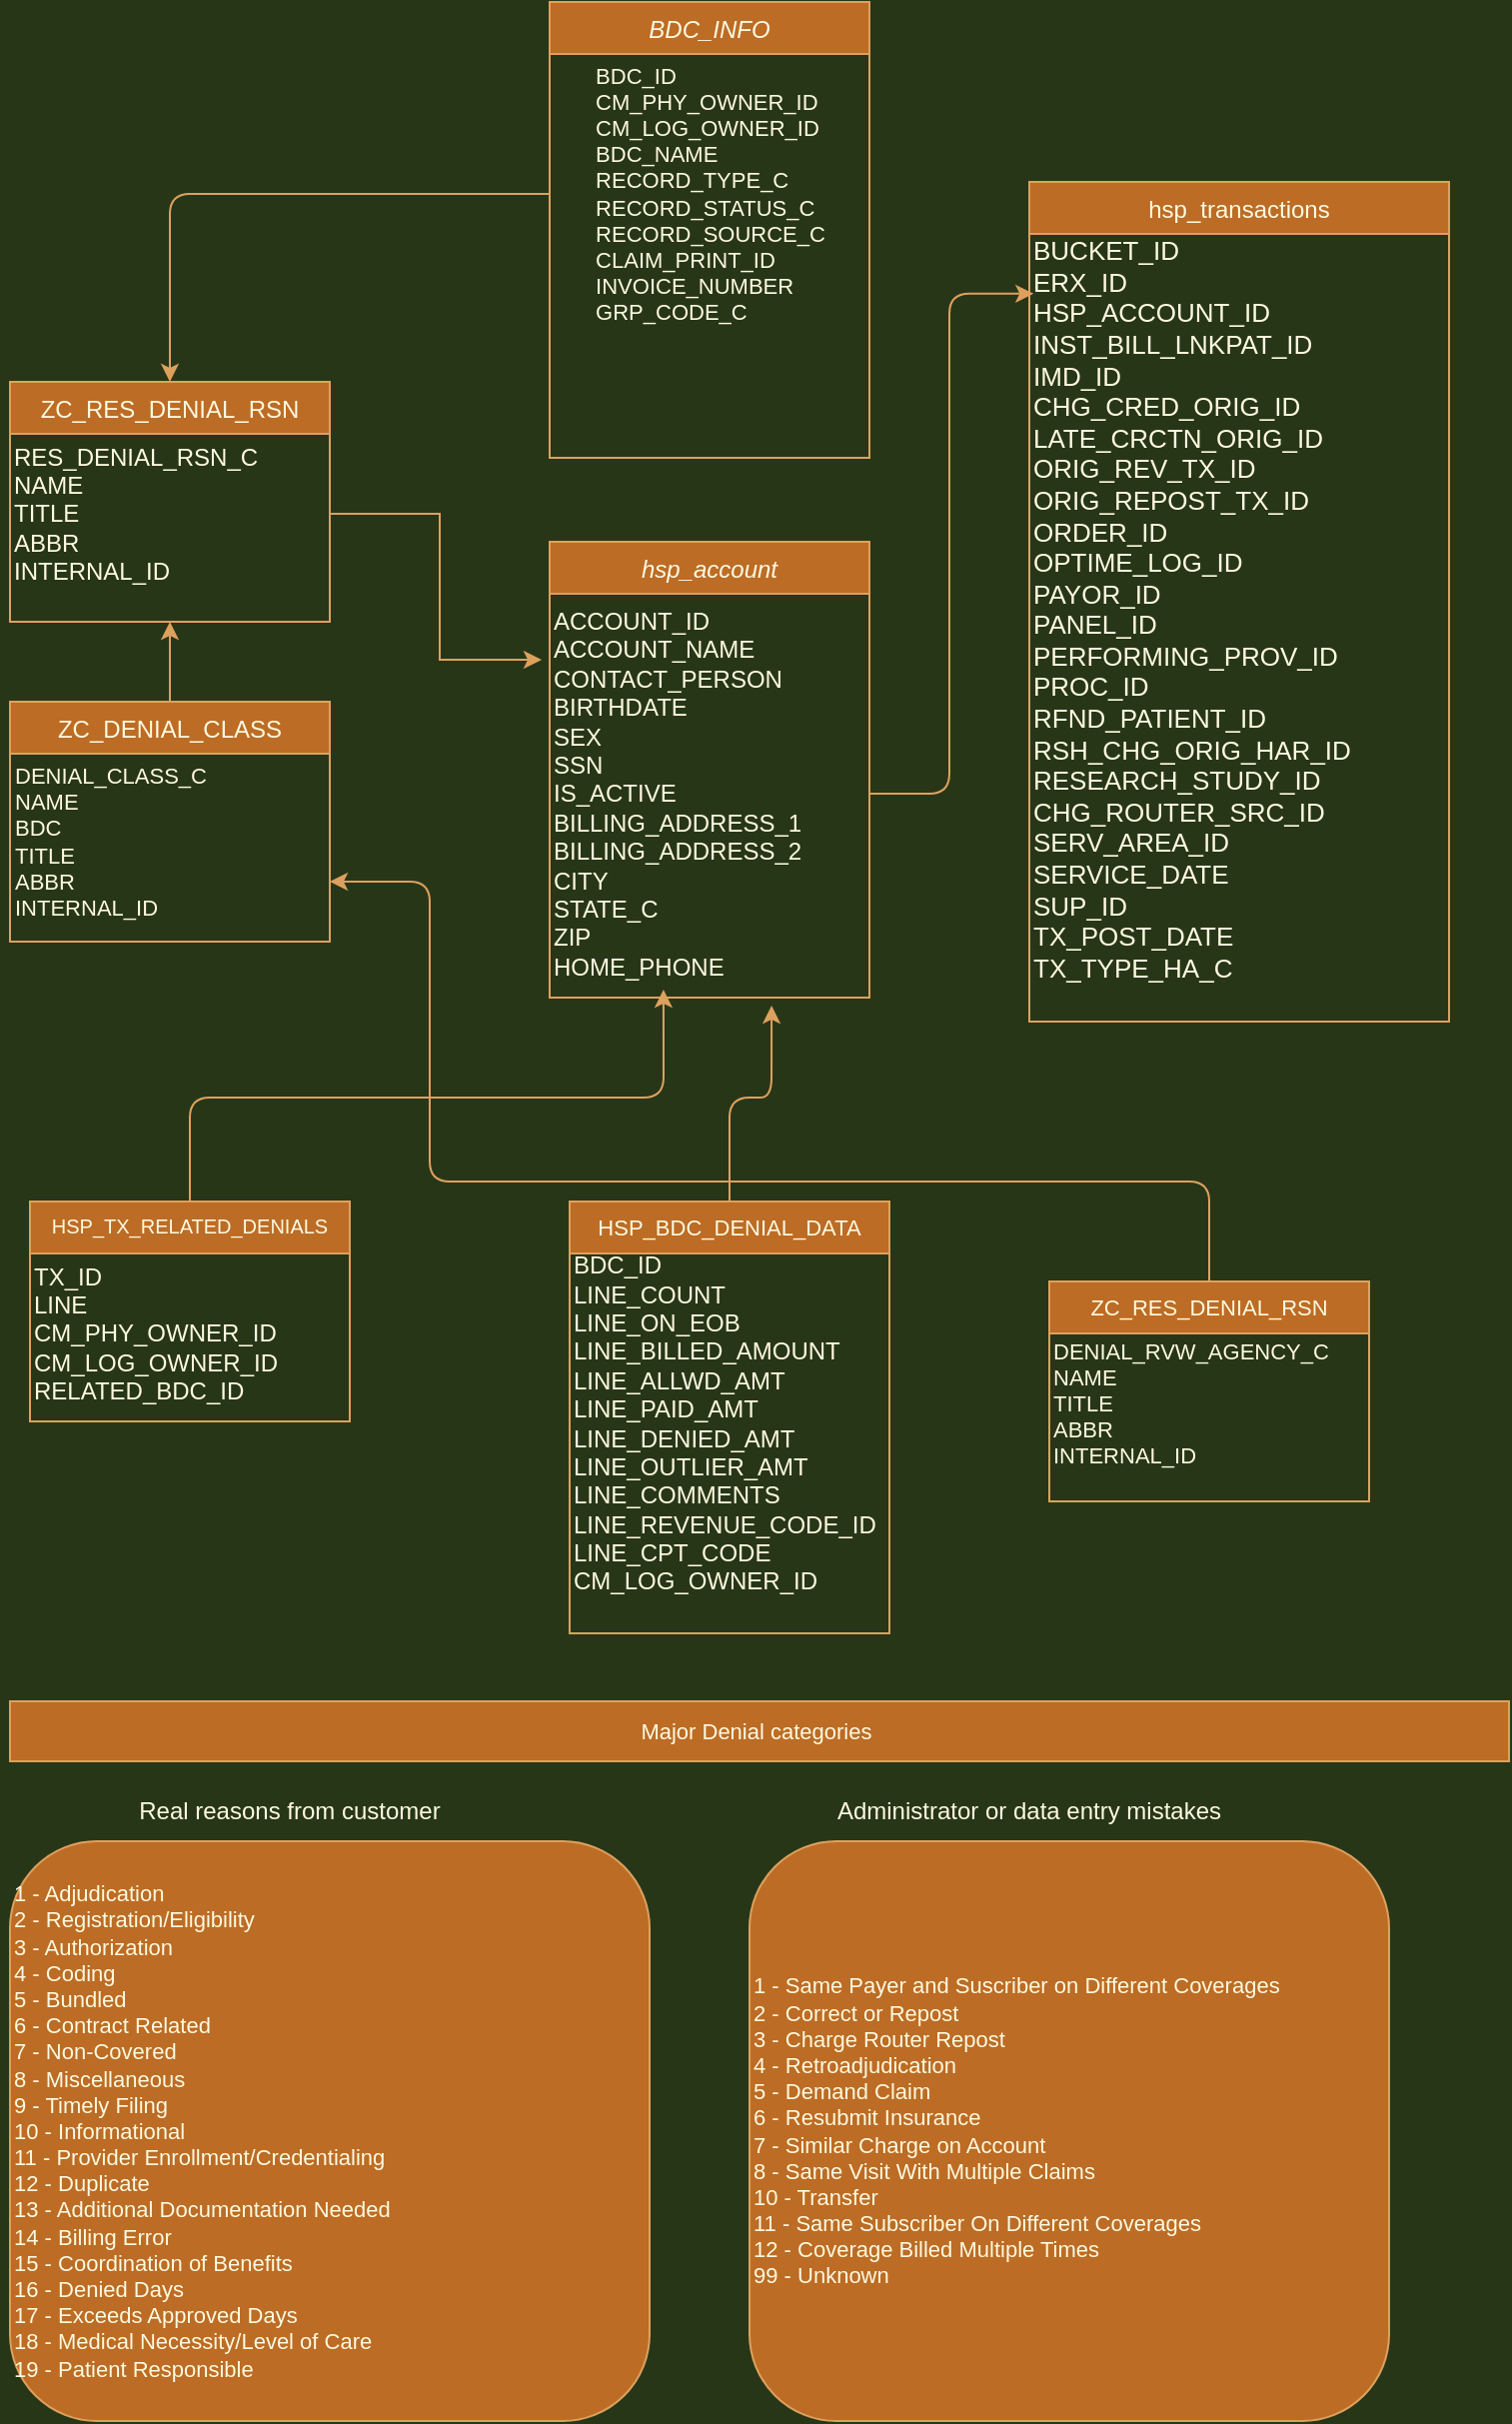 <mxfile version="17.2.4" type="device"><diagram id="C5RBs43oDa-KdzZeNtuy" name="Page-1"><mxGraphModel dx="1422" dy="2034" grid="1" gridSize="10" guides="1" tooltips="1" connect="1" arrows="1" fold="1" page="1" pageScale="1" pageWidth="827" pageHeight="1169" background="#283618" math="0" shadow="0"><root><mxCell id="WIyWlLk6GJQsqaUBKTNV-0"/><mxCell id="WIyWlLk6GJQsqaUBKTNV-1" parent="WIyWlLk6GJQsqaUBKTNV-0"/><mxCell id="zkfFHV4jXpPFQw0GAbJ--0" value="hsp_account" style="swimlane;fontStyle=2;align=center;verticalAlign=top;childLayout=stackLayout;horizontal=1;startSize=26;horizontalStack=0;resizeParent=1;resizeLast=0;collapsible=1;marginBottom=0;rounded=0;shadow=0;strokeWidth=1;fillColor=#BC6C25;strokeColor=#DDA15E;fontColor=#FEFAE0;" parent="WIyWlLk6GJQsqaUBKTNV-1" vertex="1"><mxGeometry x="310" y="200" width="160" height="228" as="geometry"><mxRectangle x="230" y="140" width="160" height="26" as="alternateBounds"/></mxGeometry></mxCell><mxCell id="SP9agFamKBYDYkB0WO_u-31" value="ACCOUNT_ID&#9;&#13;&#10;ACCOUNT_NAME&#9;&#13;&#10;CONTACT_PERSON&#9;&#13;&#10;BIRTHDATE&#9;&#13;&#10;SEX&#9;&#13;&#10;SSN&#9;&#13;&#10;IS_ACTIVE&#9;&#13;&#10;BILLING_ADDRESS_1&#9;&#13;&#10;BILLING_ADDRESS_2&#9;&#13;&#10;CITY&#9;&#13;&#10;STATE_C&#9;&#13;&#10;ZIP&#9;&#13;&#10;HOME_PHONE" style="text;whiteSpace=wrap;html=1;fontColor=#FEFAE0;" vertex="1" parent="zkfFHV4jXpPFQw0GAbJ--0"><mxGeometry y="26" width="160" height="200" as="geometry"/></mxCell><mxCell id="SP9agFamKBYDYkB0WO_u-35" style="edgeStyle=orthogonalEdgeStyle;rounded=0;orthogonalLoop=1;jettySize=auto;html=1;entryX=0.5;entryY=1;entryDx=0;entryDy=0;fontSize=11;labelBackgroundColor=#283618;strokeColor=#DDA15E;fontColor=#FEFAE0;" edge="1" parent="WIyWlLk6GJQsqaUBKTNV-1" source="zkfFHV4jXpPFQw0GAbJ--6" target="zkfFHV4jXpPFQw0GAbJ--13"><mxGeometry relative="1" as="geometry"/></mxCell><mxCell id="zkfFHV4jXpPFQw0GAbJ--6" value="ZC_DENIAL_CLASS" style="swimlane;fontStyle=0;align=center;verticalAlign=top;childLayout=stackLayout;horizontal=1;startSize=26;horizontalStack=0;resizeParent=1;resizeLast=0;collapsible=1;marginBottom=0;rounded=0;shadow=0;strokeWidth=1;fillColor=#BC6C25;strokeColor=#DDA15E;fontColor=#FEFAE0;" parent="WIyWlLk6GJQsqaUBKTNV-1" vertex="1"><mxGeometry x="40" y="280" width="160" height="120" as="geometry"><mxRectangle x="130" y="380" width="160" height="26" as="alternateBounds"/></mxGeometry></mxCell><mxCell id="zkfFHV4jXpPFQw0GAbJ--13" value="ZC_RES_DENIAL_RSN" style="swimlane;fontStyle=0;align=center;verticalAlign=top;childLayout=stackLayout;horizontal=1;startSize=26;horizontalStack=0;resizeParent=1;resizeLast=0;collapsible=1;marginBottom=0;rounded=0;shadow=0;strokeWidth=1;fillColor=#BC6C25;strokeColor=#DDA15E;fontColor=#FEFAE0;" parent="WIyWlLk6GJQsqaUBKTNV-1" vertex="1"><mxGeometry x="40" y="120" width="160" height="120" as="geometry"><mxRectangle x="340" y="380" width="170" height="26" as="alternateBounds"/></mxGeometry></mxCell><mxCell id="SP9agFamKBYDYkB0WO_u-28" value="&lt;div&gt;RES_DENIAL_RSN_C&lt;span&gt;&#9;&lt;/span&gt;&lt;/div&gt;&lt;div&gt;NAME&lt;span&gt;&#9;&lt;/span&gt;&lt;/div&gt;&lt;div&gt;TITLE&lt;span&gt;&#9;&lt;/span&gt;&lt;/div&gt;&lt;div&gt;ABBR&lt;span&gt;&#9;&lt;/span&gt;&lt;/div&gt;&lt;div&gt;INTERNAL_ID&lt;/div&gt;" style="text;html=1;align=left;verticalAlign=middle;resizable=0;points=[];autosize=1;strokeColor=none;fillColor=none;fontColor=#FEFAE0;" vertex="1" parent="zkfFHV4jXpPFQw0GAbJ--13"><mxGeometry y="26" width="160" height="80" as="geometry"/></mxCell><mxCell id="zkfFHV4jXpPFQw0GAbJ--17" value="hsp_transactions" style="swimlane;fontStyle=0;align=center;verticalAlign=top;childLayout=stackLayout;horizontal=1;startSize=26;horizontalStack=0;resizeParent=1;resizeLast=0;collapsible=1;marginBottom=0;rounded=0;shadow=0;strokeWidth=1;fillColor=#BC6C25;strokeColor=#DDA15E;fontColor=#FEFAE0;" parent="WIyWlLk6GJQsqaUBKTNV-1" vertex="1"><mxGeometry x="550" y="20" width="210" height="420" as="geometry"><mxRectangle x="550" y="140" width="160" height="26" as="alternateBounds"/></mxGeometry></mxCell><mxCell id="SP9agFamKBYDYkB0WO_u-36" value="&lt;div style=&quot;font-size: 13px&quot;&gt;&lt;br&gt;&lt;/div&gt;&lt;div style=&quot;font-size: 13px&quot;&gt;&lt;font style=&quot;font-size: 13px&quot;&gt;BUCKET_ID&lt;span&gt;&#9;&lt;/span&gt;&amp;nbsp;&lt;/font&gt;&lt;/div&gt;&lt;div style=&quot;font-size: 13px&quot;&gt;&lt;font style=&quot;font-size: 13px&quot;&gt;ERX_ID&lt;span&gt;&#9;&lt;/span&gt;&amp;nbsp;&lt;/font&gt;&lt;/div&gt;&lt;div style=&quot;font-size: 13px&quot;&gt;&lt;font style=&quot;font-size: 13px&quot;&gt;HSP_ACCOUNT_ID&lt;span&gt;&#9;&lt;/span&gt;&amp;nbsp;&lt;/font&gt;&lt;/div&gt;&lt;div style=&quot;font-size: 13px&quot;&gt;&lt;font style=&quot;font-size: 13px&quot;&gt;INST_BILL_LNKPAT_ID&lt;span&gt;&#9;&lt;/span&gt;&amp;nbsp;&lt;/font&gt;&lt;/div&gt;&lt;div style=&quot;font-size: 13px&quot;&gt;&lt;font style=&quot;font-size: 13px&quot;&gt;IMD_ID&lt;span&gt;&#9;&lt;/span&gt;&amp;nbsp;&lt;/font&gt;&lt;/div&gt;&lt;div style=&quot;font-size: 13px&quot;&gt;&lt;font style=&quot;font-size: 13px&quot;&gt;CHG_CRED_ORIG_ID&lt;span&gt;&#9;&lt;/span&gt;&amp;nbsp;&lt;/font&gt;&lt;/div&gt;&lt;div style=&quot;font-size: 13px&quot;&gt;&lt;font style=&quot;font-size: 13px&quot;&gt;LATE_CRCTN_ORIG_ID&lt;span&gt;&#9;&lt;/span&gt;&amp;nbsp;&lt;/font&gt;&lt;/div&gt;&lt;div style=&quot;font-size: 13px&quot;&gt;&lt;font style=&quot;font-size: 13px&quot;&gt;ORIG_REV_TX_ID&lt;span&gt;&#9;&lt;/span&gt; &lt;span&gt;&#9;&lt;/span&gt;&lt;/font&gt;&lt;/div&gt;&lt;div style=&quot;font-size: 13px&quot;&gt;&lt;font style=&quot;font-size: 13px&quot;&gt;ORIG_REPOST_TX_ID&lt;span&gt;&#9;&lt;/span&gt;&amp;nbsp;&lt;/font&gt;&lt;/div&gt;&lt;div style=&quot;font-size: 13px&quot;&gt;&lt;font style=&quot;font-size: 13px&quot;&gt;ORDER_ID&lt;span&gt;&#9;&lt;/span&gt;&amp;nbsp;&lt;/font&gt;&lt;/div&gt;&lt;div style=&quot;font-size: 13px&quot;&gt;&lt;font style=&quot;font-size: 13px&quot;&gt;OPTIME_LOG_ID&lt;span&gt;&#9;&lt;/span&gt; &lt;span&gt;&#9;&lt;/span&gt;&lt;/font&gt;&lt;/div&gt;&lt;div style=&quot;font-size: 13px&quot;&gt;&lt;font style=&quot;font-size: 13px&quot;&gt;PAYOR_ID&lt;span&gt;&#9;&lt;/span&gt;&amp;nbsp;&lt;/font&gt;&lt;/div&gt;&lt;div style=&quot;font-size: 13px&quot;&gt;&lt;font style=&quot;font-size: 13px&quot;&gt;PANEL_ID&lt;span&gt;&#9;&lt;/span&gt;&amp;nbsp;&lt;/font&gt;&lt;/div&gt;&lt;div style=&quot;font-size: 13px&quot;&gt;&lt;font style=&quot;font-size: 13px&quot;&gt;PERFORMING_PROV_ID&lt;span&gt;&#9;&lt;/span&gt;&amp;nbsp;&lt;/font&gt;&lt;/div&gt;&lt;div style=&quot;font-size: 13px&quot;&gt;&lt;font style=&quot;font-size: 13px&quot;&gt;PROC_ID&lt;span&gt;&#9;&lt;/span&gt; &lt;span&gt;&#9;&lt;/span&gt;&lt;/font&gt;&lt;/div&gt;&lt;div style=&quot;font-size: 13px&quot;&gt;&lt;font style=&quot;font-size: 13px&quot;&gt;RFND_PATIENT_ID&lt;span&gt;&#9;&lt;/span&gt;&amp;nbsp;&lt;/font&gt;&lt;/div&gt;&lt;div style=&quot;font-size: 13px&quot;&gt;&lt;font style=&quot;font-size: 13px&quot;&gt;RSH_CHG_ORIG_HAR_ID&lt;span&gt;&#9;&lt;/span&gt; &lt;span&gt;&#9;&lt;/span&gt;&lt;/font&gt;&lt;/div&gt;&lt;div style=&quot;font-size: 13px&quot;&gt;&lt;font style=&quot;font-size: 13px&quot;&gt;RESEARCH_STUDY_ID&lt;span&gt;&#9;&lt;/span&gt;&amp;nbsp;&lt;/font&gt;&lt;/div&gt;&lt;div style=&quot;font-size: 13px&quot;&gt;&lt;font style=&quot;font-size: 13px&quot;&gt;CHG_ROUTER_SRC_ID&lt;span&gt;&#9;&lt;/span&gt;&amp;nbsp;&lt;/font&gt;&lt;/div&gt;&lt;div style=&quot;font-size: 13px&quot;&gt;&lt;font style=&quot;font-size: 13px&quot;&gt;SERV_AREA_ID&lt;span&gt;&#9;&lt;/span&gt;&amp;nbsp;&lt;/font&gt;&lt;/div&gt;&lt;div style=&quot;font-size: 13px&quot;&gt;&lt;font style=&quot;font-size: 13px&quot;&gt;SERVICE_DATE&lt;span&gt;&#9;&lt;/span&gt;&amp;nbsp;&lt;/font&gt;&lt;/div&gt;&lt;div style=&quot;font-size: 13px&quot;&gt;&lt;font style=&quot;font-size: 13px&quot;&gt;SUP_ID&amp;nbsp;&lt;/font&gt;&lt;/div&gt;&lt;div style=&quot;font-size: 13px&quot;&gt;&lt;font style=&quot;font-size: 13px&quot;&gt;TX_POST_DATE&lt;span&gt;&#9;&lt;/span&gt;&amp;nbsp;&lt;/font&gt;&lt;/div&gt;&lt;div style=&quot;font-size: 13px&quot;&gt;&lt;font style=&quot;font-size: 13px&quot;&gt;TX_TYPE_HA_C&lt;/font&gt;&lt;/div&gt;" style="text;html=1;align=left;verticalAlign=middle;resizable=0;points=[];autosize=1;strokeColor=none;fillColor=none;fontColor=#FEFAE0;" vertex="1" parent="zkfFHV4jXpPFQw0GAbJ--17"><mxGeometry y="26" width="210" height="360" as="geometry"/></mxCell><mxCell id="SP9agFamKBYDYkB0WO_u-0" value="ZC_RES_DENIAL_RSN" style="swimlane;fontStyle=0;align=center;verticalAlign=top;childLayout=stackLayout;horizontal=1;startSize=26;horizontalStack=0;resizeParent=1;resizeLast=0;collapsible=1;marginBottom=0;rounded=0;shadow=0;strokeWidth=1;fontSize=11;fillColor=#BC6C25;strokeColor=#DDA15E;fontColor=#FEFAE0;" vertex="1" parent="WIyWlLk6GJQsqaUBKTNV-1"><mxGeometry x="560" y="570" width="160" height="110" as="geometry"><mxRectangle x="550" y="140" width="160" height="26" as="alternateBounds"/></mxGeometry></mxCell><mxCell id="SP9agFamKBYDYkB0WO_u-42" value="&lt;div&gt;DENIAL_RVW_AGENCY_C&lt;span&gt;&#9;&lt;/span&gt;&lt;/div&gt;&lt;div&gt;NAME&lt;span&gt;&#9;&lt;/span&gt;&lt;/div&gt;&lt;div&gt;TITLE&lt;span&gt;&#9;&lt;/span&gt;&lt;/div&gt;&lt;div&gt;ABBR&lt;span&gt;&#9;&lt;/span&gt;&lt;/div&gt;&lt;div&gt;INTERNAL_ID&lt;/div&gt;" style="text;html=1;align=left;verticalAlign=middle;resizable=0;points=[];autosize=1;strokeColor=none;fillColor=none;fontSize=11;fontColor=#FEFAE0;" vertex="1" parent="SP9agFamKBYDYkB0WO_u-0"><mxGeometry y="26" width="160" height="70" as="geometry"/></mxCell><mxCell id="SP9agFamKBYDYkB0WO_u-41" style="edgeStyle=orthogonalEdgeStyle;curved=0;rounded=1;sketch=0;orthogonalLoop=1;jettySize=auto;html=1;entryX=0.694;entryY=1.03;entryDx=0;entryDy=0;entryPerimeter=0;labelBackgroundColor=#283618;strokeColor=#DDA15E;fontColor=#FEFAE0;" edge="1" parent="WIyWlLk6GJQsqaUBKTNV-1" source="SP9agFamKBYDYkB0WO_u-9" target="SP9agFamKBYDYkB0WO_u-31"><mxGeometry relative="1" as="geometry"/></mxCell><mxCell id="SP9agFamKBYDYkB0WO_u-9" value="HSP_BDC_DENIAL_DATA" style="swimlane;fontStyle=0;align=center;verticalAlign=top;childLayout=stackLayout;horizontal=1;startSize=26;horizontalStack=0;resizeParent=1;resizeLast=0;collapsible=1;marginBottom=0;rounded=0;shadow=0;strokeWidth=1;fontSize=11;fillColor=#BC6C25;strokeColor=#DDA15E;fontColor=#FEFAE0;" vertex="1" parent="WIyWlLk6GJQsqaUBKTNV-1"><mxGeometry x="320" y="530" width="160" height="216" as="geometry"><mxRectangle x="550" y="140" width="160" height="26" as="alternateBounds"/></mxGeometry></mxCell><mxCell id="SP9agFamKBYDYkB0WO_u-40" value="&lt;div&gt;BDC_ID&lt;span&gt;&#9;&lt;/span&gt;&lt;/div&gt;&lt;div&gt;LINE_COUNT&lt;span&gt;&#9;&lt;/span&gt;&lt;/div&gt;&lt;div&gt;LINE_ON_EOB&lt;span&gt;&#9;&lt;/span&gt;&lt;/div&gt;&lt;div&gt;LINE_BILLED_AMOUNT&lt;span&gt;&#9;&lt;/span&gt;&lt;/div&gt;&lt;div&gt;LINE_ALLWD_AMT&lt;span&gt;&#9;&lt;/span&gt;&lt;/div&gt;&lt;div&gt;LINE_PAID_AMT&lt;span&gt;&#9;&lt;/span&gt;&lt;/div&gt;&lt;div&gt;LINE_DENIED_AMT&lt;span&gt;&#9;&lt;/span&gt;&lt;/div&gt;&lt;div&gt;LINE_OUTLIER_AMT&lt;span&gt;&#9;&lt;/span&gt;&lt;/div&gt;&lt;div&gt;LINE_COMMENTS&lt;span&gt;&#9;&lt;/span&gt;&lt;/div&gt;&lt;div&gt;LINE_REVENUE_CODE_ID&lt;span&gt;&#9;&lt;/span&gt;&lt;/div&gt;&lt;div&gt;LINE_CPT_CODE&lt;span&gt;&#9;&lt;/span&gt;&lt;/div&gt;&lt;div&gt;CM_LOG_OWNER_ID&lt;/div&gt;" style="text;html=1;align=left;verticalAlign=middle;resizable=0;points=[];autosize=1;strokeColor=none;fillColor=none;fontColor=#FEFAE0;" vertex="1" parent="SP9agFamKBYDYkB0WO_u-9"><mxGeometry y="26" width="160" height="170" as="geometry"/></mxCell><mxCell id="SP9agFamKBYDYkB0WO_u-38" style="edgeStyle=orthogonalEdgeStyle;curved=0;rounded=1;sketch=0;orthogonalLoop=1;jettySize=auto;html=1;exitX=0.5;exitY=0;exitDx=0;exitDy=0;entryX=0.356;entryY=0.99;entryDx=0;entryDy=0;entryPerimeter=0;labelBackgroundColor=#283618;strokeColor=#DDA15E;fontColor=#FEFAE0;" edge="1" parent="WIyWlLk6GJQsqaUBKTNV-1" source="SP9agFamKBYDYkB0WO_u-18" target="SP9agFamKBYDYkB0WO_u-31"><mxGeometry relative="1" as="geometry"><mxPoint x="130" y="470" as="targetPoint"/></mxGeometry></mxCell><mxCell id="SP9agFamKBYDYkB0WO_u-18" value="HSP_TX_RELATED_DENIALS" style="swimlane;fontStyle=0;align=center;verticalAlign=top;childLayout=stackLayout;horizontal=1;startSize=26;horizontalStack=0;resizeParent=1;resizeLast=0;collapsible=1;marginBottom=0;rounded=0;shadow=0;strokeWidth=1;fontSize=10;fillColor=#BC6C25;strokeColor=#DDA15E;fontColor=#FEFAE0;" vertex="1" parent="WIyWlLk6GJQsqaUBKTNV-1"><mxGeometry x="50" y="530" width="160" height="110" as="geometry"><mxRectangle x="550" y="140" width="160" height="26" as="alternateBounds"/></mxGeometry></mxCell><mxCell id="SP9agFamKBYDYkB0WO_u-39" value="&lt;div&gt;TX_ID&lt;span&gt;&#9;&lt;/span&gt;&lt;/div&gt;&lt;div&gt;LINE&lt;span&gt;&#9;&lt;/span&gt;&lt;/div&gt;&lt;div&gt;CM_PHY_OWNER_ID&lt;span&gt;&#9;&lt;/span&gt;&lt;/div&gt;&lt;div&gt;CM_LOG_OWNER_ID&lt;span&gt;&#9;&lt;/span&gt;&lt;/div&gt;&lt;div&gt;RELATED_BDC_ID&lt;/div&gt;" style="text;html=1;align=left;verticalAlign=middle;resizable=0;points=[];autosize=1;strokeColor=none;fillColor=none;fontColor=#FEFAE0;" vertex="1" parent="SP9agFamKBYDYkB0WO_u-18"><mxGeometry y="26" width="160" height="80" as="geometry"/></mxCell><mxCell id="SP9agFamKBYDYkB0WO_u-32" style="edgeStyle=orthogonalEdgeStyle;rounded=0;orthogonalLoop=1;jettySize=auto;html=1;entryX=-0.025;entryY=0.165;entryDx=0;entryDy=0;entryPerimeter=0;labelBackgroundColor=#283618;strokeColor=#DDA15E;fontColor=#FEFAE0;" edge="1" parent="WIyWlLk6GJQsqaUBKTNV-1" source="SP9agFamKBYDYkB0WO_u-28" target="SP9agFamKBYDYkB0WO_u-31"><mxGeometry relative="1" as="geometry"/></mxCell><mxCell id="SP9agFamKBYDYkB0WO_u-34" value="&lt;div style=&quot;text-align: left&quot;&gt;DENIAL_CLASS_C&lt;span&gt;&#9;&lt;/span&gt;&lt;/div&gt;&lt;div style=&quot;text-align: left&quot;&gt;NAME&lt;span&gt;&#9;&lt;/span&gt;&lt;/div&gt;&lt;div style=&quot;text-align: left&quot;&gt;BDC&lt;/div&gt;&lt;div style=&quot;text-align: left&quot;&gt;TITLE&lt;span&gt;&#9;&lt;/span&gt;&lt;/div&gt;&lt;div style=&quot;text-align: left&quot;&gt;ABBR&lt;span&gt;&#9;&lt;/span&gt;&lt;/div&gt;&lt;div style=&quot;text-align: left&quot;&gt;INTERNAL_ID&lt;span&gt;&#9;&lt;/span&gt;&lt;/div&gt;" style="text;html=1;align=center;verticalAlign=middle;resizable=0;points=[];autosize=1;strokeColor=none;fillColor=none;fontSize=11;fontColor=#FEFAE0;" vertex="1" parent="WIyWlLk6GJQsqaUBKTNV-1"><mxGeometry x="35" y="310" width="110" height="80" as="geometry"/></mxCell><mxCell id="SP9agFamKBYDYkB0WO_u-37" style="edgeStyle=orthogonalEdgeStyle;curved=0;rounded=1;sketch=0;orthogonalLoop=1;jettySize=auto;html=1;entryX=0.01;entryY=0.083;entryDx=0;entryDy=0;entryPerimeter=0;fontSize=12;labelBackgroundColor=#283618;strokeColor=#DDA15E;fontColor=#FEFAE0;" edge="1" parent="WIyWlLk6GJQsqaUBKTNV-1" source="SP9agFamKBYDYkB0WO_u-31" target="SP9agFamKBYDYkB0WO_u-36"><mxGeometry relative="1" as="geometry"/></mxCell><mxCell id="SP9agFamKBYDYkB0WO_u-43" style="edgeStyle=orthogonalEdgeStyle;curved=0;rounded=1;sketch=0;orthogonalLoop=1;jettySize=auto;html=1;entryX=1;entryY=0.75;entryDx=0;entryDy=0;fontSize=11;exitX=0.5;exitY=0;exitDx=0;exitDy=0;labelBackgroundColor=#283618;strokeColor=#DDA15E;fontColor=#FEFAE0;" edge="1" parent="WIyWlLk6GJQsqaUBKTNV-1" source="SP9agFamKBYDYkB0WO_u-0" target="zkfFHV4jXpPFQw0GAbJ--6"><mxGeometry relative="1" as="geometry"><Array as="points"><mxPoint x="640" y="520"/><mxPoint x="250" y="520"/><mxPoint x="250" y="370"/></Array></mxGeometry></mxCell><mxCell id="SP9agFamKBYDYkB0WO_u-44" value="BDC_INFO" style="swimlane;fontStyle=2;align=center;verticalAlign=top;childLayout=stackLayout;horizontal=1;startSize=26;horizontalStack=0;resizeParent=1;resizeLast=0;collapsible=1;marginBottom=0;rounded=0;shadow=0;strokeWidth=1;fillColor=#BC6C25;strokeColor=#DDA15E;fontColor=#FEFAE0;" vertex="1" parent="WIyWlLk6GJQsqaUBKTNV-1"><mxGeometry x="310" y="-70" width="160" height="228" as="geometry"><mxRectangle x="230" y="140" width="160" height="26" as="alternateBounds"/></mxGeometry></mxCell><mxCell id="SP9agFamKBYDYkB0WO_u-46" value="&lt;div style=&quot;text-align: left&quot;&gt;BDC_ID&lt;span&gt;&#9;&lt;/span&gt;&lt;/div&gt;&lt;div style=&quot;text-align: left&quot;&gt;CM_PHY_OWNER_ID&lt;span&gt;&#9;&lt;/span&gt;&lt;/div&gt;&lt;div style=&quot;text-align: left&quot;&gt;CM_LOG_OWNER_ID&lt;span&gt;&#9;&lt;/span&gt;&lt;/div&gt;&lt;div style=&quot;text-align: left&quot;&gt;BDC_NAME&lt;span&gt;&#9;&lt;/span&gt;&lt;/div&gt;&lt;div style=&quot;text-align: left&quot;&gt;RECORD_TYPE_C&lt;span&gt;&#9;&lt;/span&gt;&lt;/div&gt;&lt;div style=&quot;text-align: left&quot;&gt;RECORD_STATUS_C&lt;span&gt;&#9;&lt;/span&gt;&lt;/div&gt;&lt;div style=&quot;text-align: left&quot;&gt;RECORD_SOURCE_C&lt;span&gt;&#9;&lt;/span&gt;&lt;/div&gt;&lt;div style=&quot;text-align: left&quot;&gt;CLAIM_PRINT_ID&lt;span&gt;&#9;&lt;/span&gt;&lt;/div&gt;&lt;div style=&quot;text-align: left&quot;&gt;INVOICE_NUMBER&lt;span&gt;&#9;&lt;/span&gt;&lt;/div&gt;&lt;div style=&quot;text-align: left&quot;&gt;GRP_CODE_C&lt;span&gt;&#9;&lt;/span&gt;&lt;/div&gt;" style="text;html=1;align=center;verticalAlign=middle;resizable=0;points=[];autosize=1;strokeColor=none;fillColor=none;fontSize=11;fontColor=#FEFAE0;" vertex="1" parent="SP9agFamKBYDYkB0WO_u-44"><mxGeometry y="26" width="160" height="140" as="geometry"/></mxCell><mxCell id="SP9agFamKBYDYkB0WO_u-47" style="edgeStyle=orthogonalEdgeStyle;curved=0;rounded=1;sketch=0;orthogonalLoop=1;jettySize=auto;html=1;fontSize=11;labelBackgroundColor=#283618;strokeColor=#DDA15E;fontColor=#FEFAE0;" edge="1" parent="WIyWlLk6GJQsqaUBKTNV-1" source="SP9agFamKBYDYkB0WO_u-46" target="zkfFHV4jXpPFQw0GAbJ--13"><mxGeometry relative="1" as="geometry"/></mxCell><mxCell id="SP9agFamKBYDYkB0WO_u-48" value="Major Denial categories&amp;nbsp;" style="text;html=1;strokeColor=#DDA15E;fillColor=#BC6C25;align=center;verticalAlign=middle;whiteSpace=wrap;rounded=0;sketch=0;fontSize=11;fontColor=#FEFAE0;" vertex="1" parent="WIyWlLk6GJQsqaUBKTNV-1"><mxGeometry x="40" y="780" width="750" height="30" as="geometry"/></mxCell><mxCell id="SP9agFamKBYDYkB0WO_u-49" value="&lt;div&gt;1 - Adjudication&lt;/div&gt;&lt;div&gt;2 - Registration/Eligibility&lt;/div&gt;&lt;div&gt;3 - Authorization&lt;/div&gt;&lt;div&gt;4 - Coding&lt;/div&gt;&lt;div&gt;5 - Bundled&lt;/div&gt;&lt;div&gt;6 - Contract Related&lt;/div&gt;&lt;div&gt;7 - Non-Covered&lt;/div&gt;&lt;div&gt;8 - Miscellaneous&lt;/div&gt;&lt;div&gt;9 - Timely Filing&lt;/div&gt;&lt;div&gt;10 - Informational&lt;/div&gt;&lt;div&gt;11 - Provider Enrollment/Credentialing&lt;/div&gt;&lt;div&gt;12 - Duplicate&lt;/div&gt;&lt;div&gt;13 - Additional Documentation Needed&lt;/div&gt;&lt;div&gt;14 - Billing Error&lt;/div&gt;&lt;div&gt;15 - Coordination of Benefits&lt;/div&gt;&lt;div&gt;16 - Denied Days&lt;/div&gt;&lt;div&gt;17 - Exceeds Approved Days&lt;/div&gt;&lt;div&gt;18 - Medical Necessity/Level of Care&lt;/div&gt;&lt;div&gt;19 - Patient Responsible&lt;/div&gt;" style="rounded=1;whiteSpace=wrap;html=1;sketch=0;fontSize=11;align=left;fillColor=#BC6C25;strokeColor=#DDA15E;fontColor=#FEFAE0;" vertex="1" parent="WIyWlLk6GJQsqaUBKTNV-1"><mxGeometry x="40" y="850" width="320" height="290" as="geometry"/></mxCell><mxCell id="SP9agFamKBYDYkB0WO_u-50" value="&lt;div&gt;1 - Same Payer and Suscriber on Different Coverages&lt;/div&gt;&lt;div&gt;2 - Correct or Repost&lt;/div&gt;&lt;div&gt;3 - Charge Router Repost&lt;/div&gt;&lt;div&gt;4 - Retroadjudication&lt;/div&gt;&lt;div&gt;5 - Demand Claim&lt;/div&gt;&lt;div&gt;6 - Resubmit Insurance&lt;/div&gt;&lt;div&gt;7 - Similar Charge on Account&lt;/div&gt;&lt;div&gt;8 - Same Visit With Multiple Claims&lt;/div&gt;&lt;div&gt;10 - Transfer&lt;/div&gt;&lt;div&gt;11 - Same Subscriber On Different Coverages&lt;/div&gt;&lt;div&gt;12 - Coverage Billed Multiple Times&lt;/div&gt;&lt;div&gt;99 - Unknown&lt;/div&gt;" style="rounded=1;whiteSpace=wrap;html=1;sketch=0;fontSize=11;align=left;fillColor=#BC6C25;strokeColor=#DDA15E;fontColor=#FEFAE0;" vertex="1" parent="WIyWlLk6GJQsqaUBKTNV-1"><mxGeometry x="410" y="850" width="320" height="290" as="geometry"/></mxCell><mxCell id="SP9agFamKBYDYkB0WO_u-51" value="Real reasons from customer" style="text;html=1;strokeColor=none;fillColor=none;align=center;verticalAlign=middle;whiteSpace=wrap;rounded=0;sketch=0;fontColor=#FEFAE0;" vertex="1" parent="WIyWlLk6GJQsqaUBKTNV-1"><mxGeometry x="60" y="820" width="240" height="30" as="geometry"/></mxCell><mxCell id="SP9agFamKBYDYkB0WO_u-52" value="Administrator or data entry mistakes" style="text;html=1;strokeColor=none;fillColor=none;align=center;verticalAlign=middle;whiteSpace=wrap;rounded=0;sketch=0;fontColor=#FEFAE0;" vertex="1" parent="WIyWlLk6GJQsqaUBKTNV-1"><mxGeometry x="430" y="820" width="240" height="30" as="geometry"/></mxCell></root></mxGraphModel></diagram></mxfile>